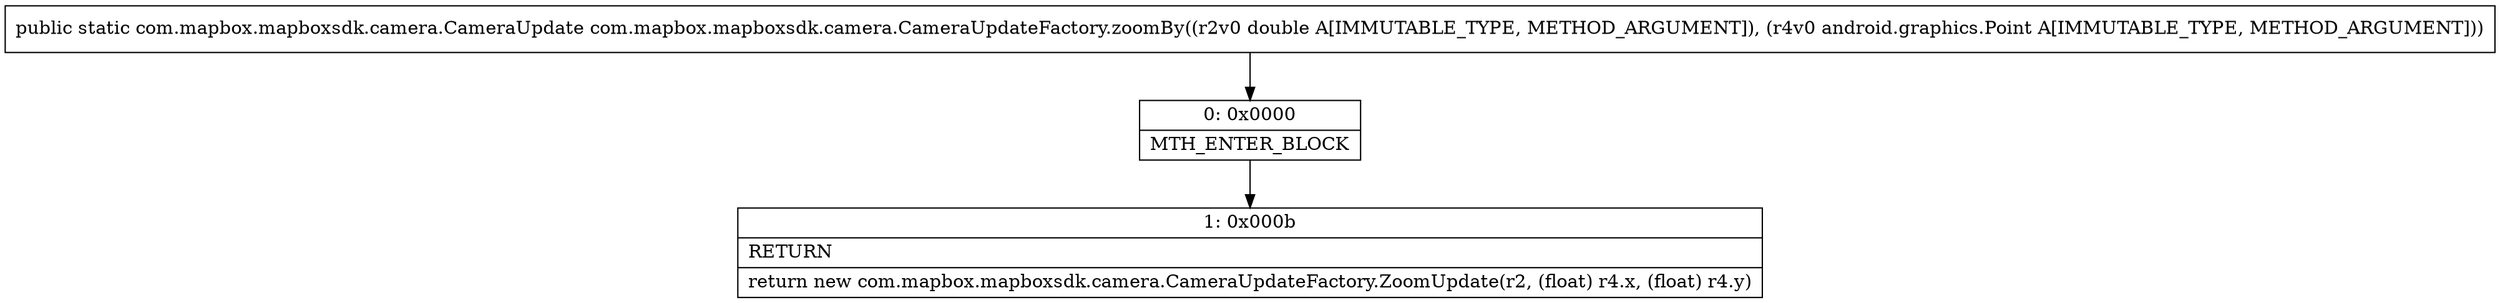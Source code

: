 digraph "CFG forcom.mapbox.mapboxsdk.camera.CameraUpdateFactory.zoomBy(DLandroid\/graphics\/Point;)Lcom\/mapbox\/mapboxsdk\/camera\/CameraUpdate;" {
Node_0 [shape=record,label="{0\:\ 0x0000|MTH_ENTER_BLOCK\l}"];
Node_1 [shape=record,label="{1\:\ 0x000b|RETURN\l|return new com.mapbox.mapboxsdk.camera.CameraUpdateFactory.ZoomUpdate(r2, (float) r4.x, (float) r4.y)\l}"];
MethodNode[shape=record,label="{public static com.mapbox.mapboxsdk.camera.CameraUpdate com.mapbox.mapboxsdk.camera.CameraUpdateFactory.zoomBy((r2v0 double A[IMMUTABLE_TYPE, METHOD_ARGUMENT]), (r4v0 android.graphics.Point A[IMMUTABLE_TYPE, METHOD_ARGUMENT])) }"];
MethodNode -> Node_0;
Node_0 -> Node_1;
}

